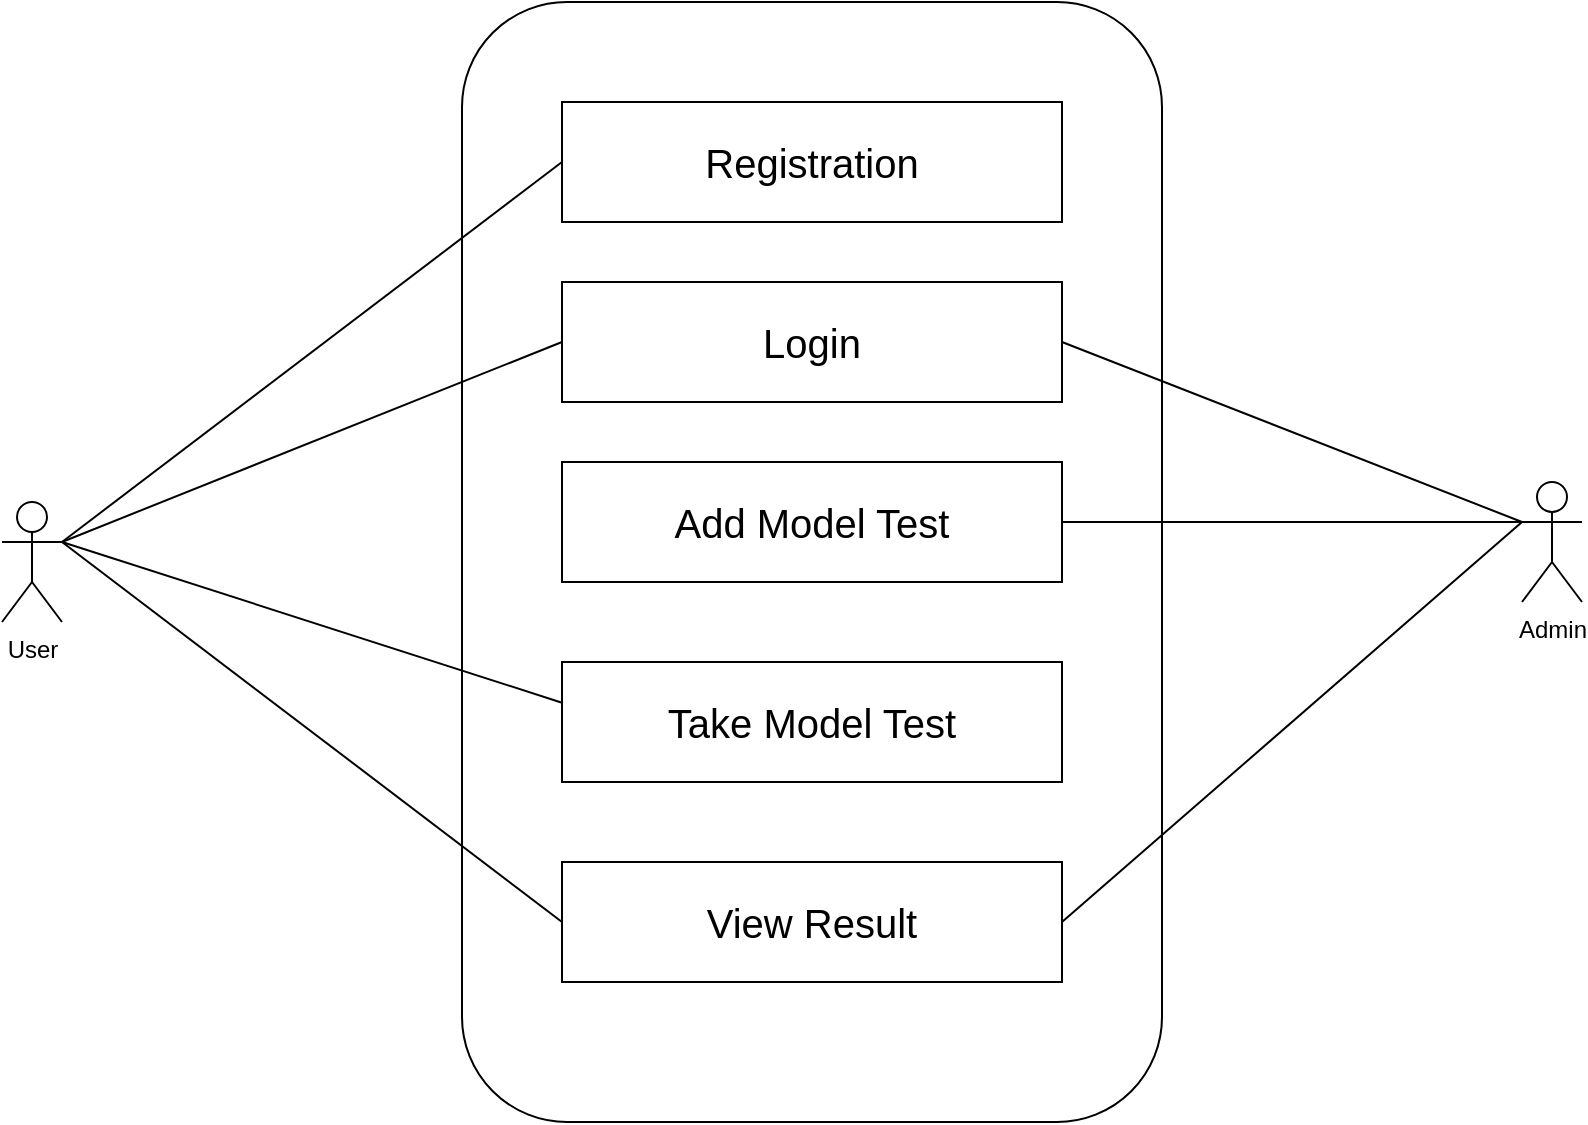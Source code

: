 <mxfile version="21.2.1" type="device">
  <diagram name="Page-1" id="BtS5UY8_o1rI_iSevkwz">
    <mxGraphModel dx="2000" dy="1353" grid="1" gridSize="10" guides="1" tooltips="1" connect="1" arrows="1" fold="1" page="0" pageScale="1" pageWidth="850" pageHeight="1100" math="0" shadow="0">
      <root>
        <mxCell id="0" />
        <mxCell id="1" parent="0" />
        <mxCell id="HK21uDReCoswoiv4nKzg-1" value="" style="rounded=1;whiteSpace=wrap;html=1;" vertex="1" parent="1">
          <mxGeometry x="180" y="-10" width="350" height="560" as="geometry" />
        </mxCell>
        <mxCell id="HK21uDReCoswoiv4nKzg-3" value="User" style="shape=umlActor;verticalLabelPosition=bottom;verticalAlign=top;html=1;outlineConnect=0;" vertex="1" parent="1">
          <mxGeometry x="-50" y="240" width="30" height="60" as="geometry" />
        </mxCell>
        <mxCell id="HK21uDReCoswoiv4nKzg-4" value="Admin" style="shape=umlActor;verticalLabelPosition=bottom;verticalAlign=top;html=1;outlineConnect=0;" vertex="1" parent="1">
          <mxGeometry x="710" y="230" width="30" height="60" as="geometry" />
        </mxCell>
        <mxCell id="HK21uDReCoswoiv4nKzg-5" value="&lt;font style=&quot;font-size: 20px;&quot;&gt;Registration&lt;/font&gt;" style="rounded=0;whiteSpace=wrap;html=1;" vertex="1" parent="1">
          <mxGeometry x="230" y="40" width="250" height="60" as="geometry" />
        </mxCell>
        <mxCell id="HK21uDReCoswoiv4nKzg-6" value="&lt;font style=&quot;font-size: 20px;&quot;&gt;Login&lt;/font&gt;" style="rounded=0;whiteSpace=wrap;html=1;" vertex="1" parent="1">
          <mxGeometry x="230" y="130" width="250" height="60" as="geometry" />
        </mxCell>
        <mxCell id="HK21uDReCoswoiv4nKzg-7" value="&lt;font style=&quot;font-size: 20px;&quot;&gt;Add Model Test&lt;/font&gt;" style="rounded=0;whiteSpace=wrap;html=1;" vertex="1" parent="1">
          <mxGeometry x="230" y="220" width="250" height="60" as="geometry" />
        </mxCell>
        <mxCell id="HK21uDReCoswoiv4nKzg-8" value="&lt;font style=&quot;font-size: 20px;&quot;&gt;Take Model Test&lt;/font&gt;" style="rounded=0;whiteSpace=wrap;html=1;" vertex="1" parent="1">
          <mxGeometry x="230" y="320" width="250" height="60" as="geometry" />
        </mxCell>
        <mxCell id="HK21uDReCoswoiv4nKzg-9" value="&lt;font style=&quot;font-size: 20px;&quot;&gt;View Result&lt;/font&gt;" style="rounded=0;whiteSpace=wrap;html=1;" vertex="1" parent="1">
          <mxGeometry x="230" y="420" width="250" height="60" as="geometry" />
        </mxCell>
        <mxCell id="HK21uDReCoswoiv4nKzg-13" value="" style="endArrow=none;html=1;rounded=0;exitX=1;exitY=0.333;exitDx=0;exitDy=0;exitPerimeter=0;entryX=0;entryY=0.5;entryDx=0;entryDy=0;" edge="1" parent="1" source="HK21uDReCoswoiv4nKzg-3" target="HK21uDReCoswoiv4nKzg-5">
          <mxGeometry width="50" height="50" relative="1" as="geometry">
            <mxPoint x="260" y="220" as="sourcePoint" />
            <mxPoint x="310" y="170" as="targetPoint" />
          </mxGeometry>
        </mxCell>
        <mxCell id="HK21uDReCoswoiv4nKzg-14" value="" style="endArrow=none;html=1;rounded=0;exitX=1;exitY=0.333;exitDx=0;exitDy=0;exitPerimeter=0;entryX=0;entryY=0.5;entryDx=0;entryDy=0;" edge="1" parent="1" source="HK21uDReCoswoiv4nKzg-3" target="HK21uDReCoswoiv4nKzg-6">
          <mxGeometry width="50" height="50" relative="1" as="geometry">
            <mxPoint x="10" y="350" as="sourcePoint" />
            <mxPoint x="240" y="80" as="targetPoint" />
          </mxGeometry>
        </mxCell>
        <mxCell id="HK21uDReCoswoiv4nKzg-15" value="" style="endArrow=none;html=1;rounded=0;exitX=1;exitY=0.333;exitDx=0;exitDy=0;exitPerimeter=0;entryX=0;entryY=0.339;entryDx=0;entryDy=0;entryPerimeter=0;" edge="1" parent="1" source="HK21uDReCoswoiv4nKzg-3" target="HK21uDReCoswoiv4nKzg-8">
          <mxGeometry width="50" height="50" relative="1" as="geometry">
            <mxPoint x="10" y="350" as="sourcePoint" />
            <mxPoint x="240" y="170" as="targetPoint" />
          </mxGeometry>
        </mxCell>
        <mxCell id="HK21uDReCoswoiv4nKzg-16" value="" style="endArrow=none;html=1;rounded=0;entryX=0;entryY=0.5;entryDx=0;entryDy=0;exitX=1;exitY=0.333;exitDx=0;exitDy=0;exitPerimeter=0;" edge="1" parent="1" source="HK21uDReCoswoiv4nKzg-3" target="HK21uDReCoswoiv4nKzg-9">
          <mxGeometry width="50" height="50" relative="1" as="geometry">
            <mxPoint x="10" y="360" as="sourcePoint" />
            <mxPoint x="240" y="350" as="targetPoint" />
          </mxGeometry>
        </mxCell>
        <mxCell id="HK21uDReCoswoiv4nKzg-17" value="" style="endArrow=none;html=1;rounded=0;entryX=0;entryY=0.333;entryDx=0;entryDy=0;exitX=1;exitY=0.5;exitDx=0;exitDy=0;entryPerimeter=0;" edge="1" parent="1" source="HK21uDReCoswoiv4nKzg-6" target="HK21uDReCoswoiv4nKzg-4">
          <mxGeometry width="50" height="50" relative="1" as="geometry">
            <mxPoint x="540" y="150" as="sourcePoint" />
            <mxPoint x="770" y="260" as="targetPoint" />
          </mxGeometry>
        </mxCell>
        <mxCell id="HK21uDReCoswoiv4nKzg-18" value="" style="endArrow=none;html=1;rounded=0;exitX=1;exitY=0.5;exitDx=0;exitDy=0;entryX=0;entryY=0.333;entryDx=0;entryDy=0;entryPerimeter=0;" edge="1" parent="1" source="HK21uDReCoswoiv4nKzg-7" target="HK21uDReCoswoiv4nKzg-4">
          <mxGeometry width="50" height="50" relative="1" as="geometry">
            <mxPoint x="490" y="170" as="sourcePoint" />
            <mxPoint x="680" y="380" as="targetPoint" />
          </mxGeometry>
        </mxCell>
        <mxCell id="HK21uDReCoswoiv4nKzg-19" value="" style="endArrow=none;html=1;rounded=0;exitX=1;exitY=0.5;exitDx=0;exitDy=0;entryX=0;entryY=0.333;entryDx=0;entryDy=0;entryPerimeter=0;" edge="1" parent="1" source="HK21uDReCoswoiv4nKzg-9" target="HK21uDReCoswoiv4nKzg-4">
          <mxGeometry width="50" height="50" relative="1" as="geometry">
            <mxPoint x="490" y="260" as="sourcePoint" />
            <mxPoint x="720" y="350" as="targetPoint" />
          </mxGeometry>
        </mxCell>
      </root>
    </mxGraphModel>
  </diagram>
</mxfile>
